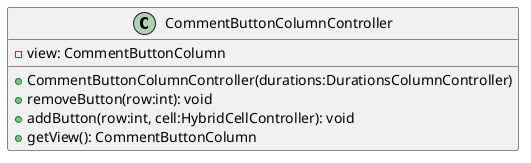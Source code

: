 @startuml

    class CommentButtonColumnController {
        -view: CommentButtonColumn
        +CommentButtonColumnController(durations:DurationsColumnController)
        +removeButton(row:int): void
        +addButton(row:int, cell:HybridCellController): void
        +getView(): CommentButtonColumn
    }

@enduml
